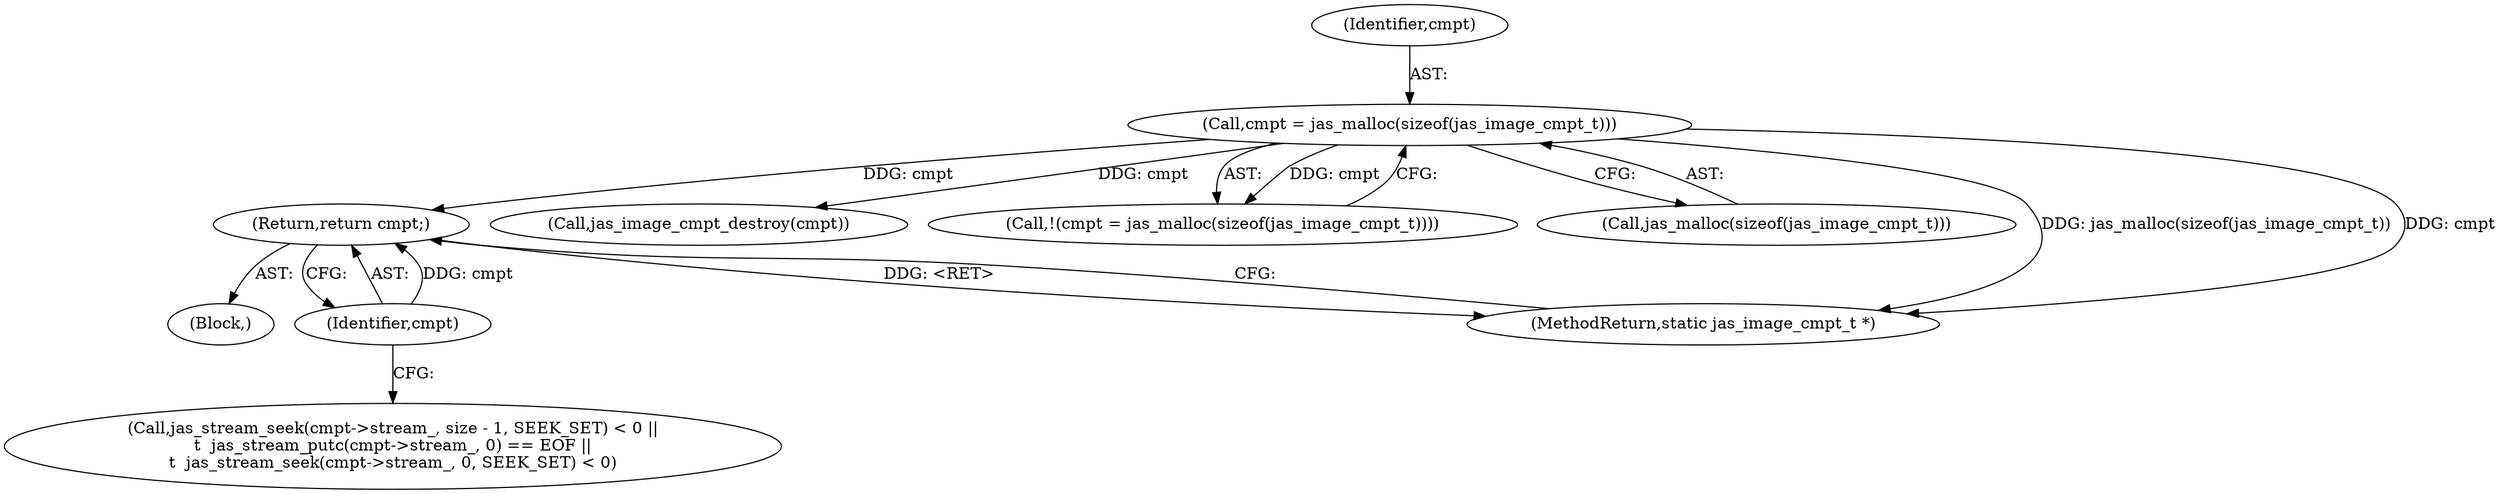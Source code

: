 digraph "0_jasper_634ce8e8a5accc0fa05dd2c20d42b4749d4b2735@pointer" {
"1000287" [label="(Return,return cmpt;)"];
"1000288" [label="(Identifier,cmpt)"];
"1000152" [label="(Call,cmpt = jas_malloc(sizeof(jas_image_cmpt_t)))"];
"1000293" [label="(Call,jas_image_cmpt_destroy(cmpt))"];
"1000153" [label="(Identifier,cmpt)"];
"1000258" [label="(Call,jas_stream_seek(cmpt->stream_, size - 1, SEEK_SET) < 0 ||\n\t  jas_stream_putc(cmpt->stream_, 0) == EOF ||\n\t  jas_stream_seek(cmpt->stream_, 0, SEEK_SET) < 0)"];
"1000151" [label="(Call,!(cmpt = jas_malloc(sizeof(jas_image_cmpt_t))))"];
"1000154" [label="(Call,jas_malloc(sizeof(jas_image_cmpt_t)))"];
"1000288" [label="(Identifier,cmpt)"];
"1000152" [label="(Call,cmpt = jas_malloc(sizeof(jas_image_cmpt_t)))"];
"1000112" [label="(Block,)"];
"1000297" [label="(MethodReturn,static jas_image_cmpt_t *)"];
"1000287" [label="(Return,return cmpt;)"];
"1000287" -> "1000112"  [label="AST: "];
"1000287" -> "1000288"  [label="CFG: "];
"1000288" -> "1000287"  [label="AST: "];
"1000297" -> "1000287"  [label="CFG: "];
"1000287" -> "1000297"  [label="DDG: <RET>"];
"1000288" -> "1000287"  [label="DDG: cmpt"];
"1000152" -> "1000287"  [label="DDG: cmpt"];
"1000288" -> "1000258"  [label="CFG: "];
"1000152" -> "1000151"  [label="AST: "];
"1000152" -> "1000154"  [label="CFG: "];
"1000153" -> "1000152"  [label="AST: "];
"1000154" -> "1000152"  [label="AST: "];
"1000151" -> "1000152"  [label="CFG: "];
"1000152" -> "1000297"  [label="DDG: jas_malloc(sizeof(jas_image_cmpt_t))"];
"1000152" -> "1000297"  [label="DDG: cmpt"];
"1000152" -> "1000151"  [label="DDG: cmpt"];
"1000152" -> "1000293"  [label="DDG: cmpt"];
}
